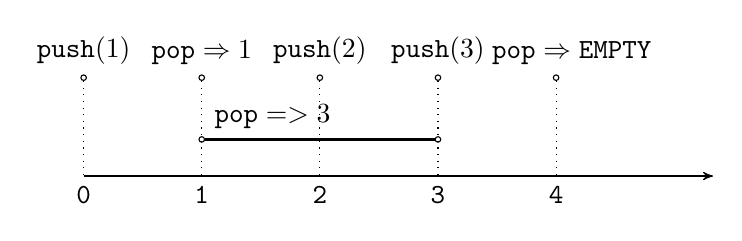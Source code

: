 %!TEX root = ../draft.tex
\begin{tikzpicture}[node distance=1.5cm]

\tikzstyle{node}=[minimum size=0pt]
\tikzstyle{nnode}=[minimum size=0pt,inner sep=0pt]
\tikzstyle{lnode}=[circle,draw,minimum size=2pt,inner sep=0pt]
%\node[nnode] (x0) [] at (0,0) {};
\node[lnode] (x1)  [label=above:${\tt push}(1)$] at (0,0) {};
\node[lnode] (x2)  [right of=x1,label=above:${\tt pop}\Rightarrow 1$] {}; 
\node[lnode] (x3)  [right of=x2,label=above:${\tt push}(2)$] {}; 
\node[lnode] (x4)  [right of=x3,label=above:${\tt push}(3)$] {}; 
\node[lnode] (x5)  [right of=x4,label=above:$\hspace{4mm}{\tt pop}\Rightarrow {\tt EMPTY}$] {}; 

\node[lnode] (x6)  [below=.7cm of x2] {}; %label=above:${\tt pop}\Rightarrow {\tt EMPTY}$
\node[lnode] (x7)  [below=.7cm of x4] {};
%\node[nnode] (x61) [above=1mm of x6] {};
%\node[nnode] (x62) [below=1mm of x6] {};
%\node[nnode] (x71) [above=1mm of x7] {};
%\node[nnode] (x72) [below=1mm of x7] {};


\node[nnode] (y1) [below= 1.2cm of x1,label=below:{\tt 0}] {};
\node[nnode] (y2) [below= 1.2cm of x5,xshift=2cm] {};
\node[nnode] (z2) [below= 1.2cm of x2,label=below:{\tt 1}] {};
\node[nnode] (z3) [below= 1.2cm of x3,label=below:{\tt 2}] {};
\node[nnode] (z4) [below= 1.2cm of x4,label=below:{\tt 3}] {};
\node[nnode] (z5) [below= 1.2cm of x5,label=below:{\tt 4}] {};

\draw[->,>=stealth'] (y1) -- (y2);
\draw[-,thick] (x6) -- node[draw=none,above,xshift=-6mm] {${\tt pop}=>3$} (x7);
%\draw[-,thick] (x61) -- (x62);
%\draw[-,thick] (x71) -- (x72);

\draw[dotted] (x1) -- (y1);
\draw[dotted] (x2) -- (z2);
\draw[dotted] (x3) -- (z3);
\draw[dotted] (x4) -- (z4);
\draw[dotted] (x5) -- (z5);

%\node[lnode] (x3)  [right of=x2,label={[xshift=.6mm] left:{\footnotesize 1}}] {}; 
%\node[lnode] (x6)  [right=60mm of x3,label=right:{\footnotesize 3}] {};  %8*7+4
%
%\node[lnode] (y1)  [below=6mm of x3,xshift=7mm,label=left:{\footnotesize 1}] {}; 
%\node[lnode] (y2)  [right of=y1,label=right:{\footnotesize 1}] {}; 
%\node[lnode] (y4)  [right=1.4cm of y2,label=left:{\footnotesize 2}] {}; 
%\node[lnode] (y5)  [right of=y4,label=right:{\footnotesize 2}] {}; 
%\node[lnode] (y6)  [right of=y5,label={[xshift=.6mm] left:{\footnotesize 3}}] {}; 
%\node[lnode] (y7)  [right of=y6,label=right:{\footnotesize 3}] {}; 
%
%%\node[nnode] (x5)  [left=18mm of y7,yshift=-2mm] {}; 
%
%
%\node[lnode] (y8)  [below=6mm of x6,xshift=10mm,label=left:{\footnotesize 4}] {}; 1*7+3
%\node[lnode] (y9)  [right of =y8,label=right:{\footnotesize 4}] {}; 


%\draw[line width=2pt] (x1) -- node[draw=none,above] {$\<push>(1)$} (x2); 
%\draw[line width=2pt] (x3) -- node[draw=none,above] {$\<pop>=>3$} (x6);
%%\draw[line width=2pt] (x5) -- (x6);
%
%\draw[line width=2pt] (y1) -- node[draw=none,above] {$\<pop>=>1$} (y2);
%\draw[line width=2pt] (y4) -- node[draw=none,above] {$\<push>(2)$} (y5);
%\draw[line width=2pt] (y6) -- node[draw=none,above] {$\<push>(3)$} (y7);
%\draw[line width=2pt] (y8) -- node[draw=none,above] {$\<pop>=>{\tt EMPTY}$} (y9);


\end{tikzpicture}
